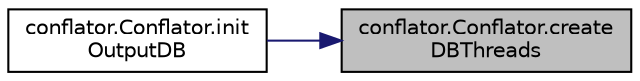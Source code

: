 digraph "conflator.Conflator.createDBThreads"
{
 // LATEX_PDF_SIZE
  edge [fontname="Helvetica",fontsize="10",labelfontname="Helvetica",labelfontsize="10"];
  node [fontname="Helvetica",fontsize="10",shape=record];
  rankdir="RL";
  Node1 [label="conflator.Conflator.create\lDBThreads",height=0.2,width=0.4,color="black", fillcolor="grey75", style="filled", fontcolor="black",tooltip=" "];
  Node1 -> Node2 [dir="back",color="midnightblue",fontsize="10",style="solid",fontname="Helvetica"];
  Node2 [label="conflator.Conflator.init\lOutputDB",height=0.2,width=0.4,color="black", fillcolor="white", style="filled",URL="$classconflator_1_1Conflator.html#aafd631f208a88ddf9b870dd0577170a1",tooltip=" "];
}
